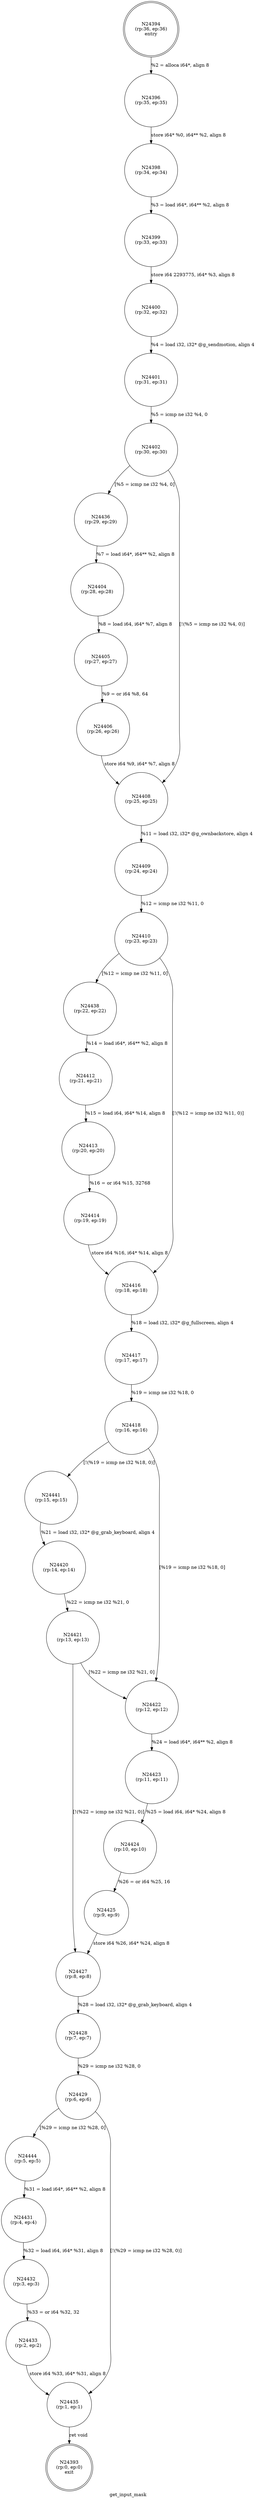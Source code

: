 digraph get_input_mask {
label="get_input_mask"
24393 [label="N24393\n(rp:0, ep:0)\nexit", shape="doublecircle"]
24394 [label="N24394\n(rp:36, ep:36)\nentry", shape="doublecircle"]
24394 -> 24396 [label="%2 = alloca i64*, align 8"]
24396 [label="N24396\n(rp:35, ep:35)", shape="circle"]
24396 -> 24398 [label="store i64* %0, i64** %2, align 8"]
24398 [label="N24398\n(rp:34, ep:34)", shape="circle"]
24398 -> 24399 [label="%3 = load i64*, i64** %2, align 8"]
24399 [label="N24399\n(rp:33, ep:33)", shape="circle"]
24399 -> 24400 [label="store i64 2293775, i64* %3, align 8"]
24400 [label="N24400\n(rp:32, ep:32)", shape="circle"]
24400 -> 24401 [label="%4 = load i32, i32* @g_sendmotion, align 4"]
24401 [label="N24401\n(rp:31, ep:31)", shape="circle"]
24401 -> 24402 [label="%5 = icmp ne i32 %4, 0"]
24402 [label="N24402\n(rp:30, ep:30)", shape="circle"]
24402 -> 24436 [label="[%5 = icmp ne i32 %4, 0]"]
24402 -> 24408 [label="[!(%5 = icmp ne i32 %4, 0)]"]
24404 [label="N24404\n(rp:28, ep:28)", shape="circle"]
24404 -> 24405 [label="%8 = load i64, i64* %7, align 8"]
24405 [label="N24405\n(rp:27, ep:27)", shape="circle"]
24405 -> 24406 [label="%9 = or i64 %8, 64"]
24406 [label="N24406\n(rp:26, ep:26)", shape="circle"]
24406 -> 24408 [label="store i64 %9, i64* %7, align 8"]
24408 [label="N24408\n(rp:25, ep:25)", shape="circle"]
24408 -> 24409 [label="%11 = load i32, i32* @g_ownbackstore, align 4"]
24409 [label="N24409\n(rp:24, ep:24)", shape="circle"]
24409 -> 24410 [label="%12 = icmp ne i32 %11, 0"]
24410 [label="N24410\n(rp:23, ep:23)", shape="circle"]
24410 -> 24438 [label="[%12 = icmp ne i32 %11, 0]"]
24410 -> 24416 [label="[!(%12 = icmp ne i32 %11, 0)]"]
24412 [label="N24412\n(rp:21, ep:21)", shape="circle"]
24412 -> 24413 [label="%15 = load i64, i64* %14, align 8"]
24413 [label="N24413\n(rp:20, ep:20)", shape="circle"]
24413 -> 24414 [label="%16 = or i64 %15, 32768"]
24414 [label="N24414\n(rp:19, ep:19)", shape="circle"]
24414 -> 24416 [label="store i64 %16, i64* %14, align 8"]
24416 [label="N24416\n(rp:18, ep:18)", shape="circle"]
24416 -> 24417 [label="%18 = load i32, i32* @g_fullscreen, align 4"]
24417 [label="N24417\n(rp:17, ep:17)", shape="circle"]
24417 -> 24418 [label="%19 = icmp ne i32 %18, 0"]
24418 [label="N24418\n(rp:16, ep:16)", shape="circle"]
24418 -> 24441 [label="[!(%19 = icmp ne i32 %18, 0)]"]
24418 -> 24422 [label="[%19 = icmp ne i32 %18, 0]"]
24420 [label="N24420\n(rp:14, ep:14)", shape="circle"]
24420 -> 24421 [label="%22 = icmp ne i32 %21, 0"]
24421 [label="N24421\n(rp:13, ep:13)", shape="circle"]
24421 -> 24422 [label="[%22 = icmp ne i32 %21, 0]"]
24421 -> 24427 [label="[!(%22 = icmp ne i32 %21, 0)]"]
24422 [label="N24422\n(rp:12, ep:12)", shape="circle"]
24422 -> 24423 [label="%24 = load i64*, i64** %2, align 8"]
24423 [label="N24423\n(rp:11, ep:11)", shape="circle"]
24423 -> 24424 [label="%25 = load i64, i64* %24, align 8"]
24424 [label="N24424\n(rp:10, ep:10)", shape="circle"]
24424 -> 24425 [label="%26 = or i64 %25, 16"]
24425 [label="N24425\n(rp:9, ep:9)", shape="circle"]
24425 -> 24427 [label="store i64 %26, i64* %24, align 8"]
24427 [label="N24427\n(rp:8, ep:8)", shape="circle"]
24427 -> 24428 [label="%28 = load i32, i32* @g_grab_keyboard, align 4"]
24428 [label="N24428\n(rp:7, ep:7)", shape="circle"]
24428 -> 24429 [label="%29 = icmp ne i32 %28, 0"]
24429 [label="N24429\n(rp:6, ep:6)", shape="circle"]
24429 -> 24444 [label="[%29 = icmp ne i32 %28, 0]"]
24429 -> 24435 [label="[!(%29 = icmp ne i32 %28, 0)]"]
24431 [label="N24431\n(rp:4, ep:4)", shape="circle"]
24431 -> 24432 [label="%32 = load i64, i64* %31, align 8"]
24432 [label="N24432\n(rp:3, ep:3)", shape="circle"]
24432 -> 24433 [label="%33 = or i64 %32, 32"]
24433 [label="N24433\n(rp:2, ep:2)", shape="circle"]
24433 -> 24435 [label="store i64 %33, i64* %31, align 8"]
24435 [label="N24435\n(rp:1, ep:1)", shape="circle"]
24435 -> 24393 [label="ret void"]
24436 [label="N24436\n(rp:29, ep:29)", shape="circle"]
24436 -> 24404 [label="%7 = load i64*, i64** %2, align 8"]
24438 [label="N24438\n(rp:22, ep:22)", shape="circle"]
24438 -> 24412 [label="%14 = load i64*, i64** %2, align 8"]
24441 [label="N24441\n(rp:15, ep:15)", shape="circle"]
24441 -> 24420 [label="%21 = load i32, i32* @g_grab_keyboard, align 4"]
24444 [label="N24444\n(rp:5, ep:5)", shape="circle"]
24444 -> 24431 [label="%31 = load i64*, i64** %2, align 8"]
}
